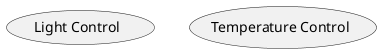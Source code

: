 @startuml

usecase (Light Control) as lightCtrlUC
usecase (Temperature Control) as temperatureCtrlUC

@enduml
